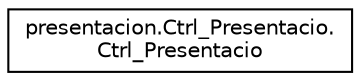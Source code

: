 digraph "Graphical Class Hierarchy"
{
  edge [fontname="Helvetica",fontsize="10",labelfontname="Helvetica",labelfontsize="10"];
  node [fontname="Helvetica",fontsize="10",shape=record];
  rankdir="LR";
  Node0 [label="presentacion.Ctrl_Presentacio.\lCtrl_Presentacio",height=0.2,width=0.4,color="black", fillcolor="white", style="filled",URL="$classpresentacion_1_1Ctrl__Presentacio_1_1Ctrl__Presentacio.html"];
}
